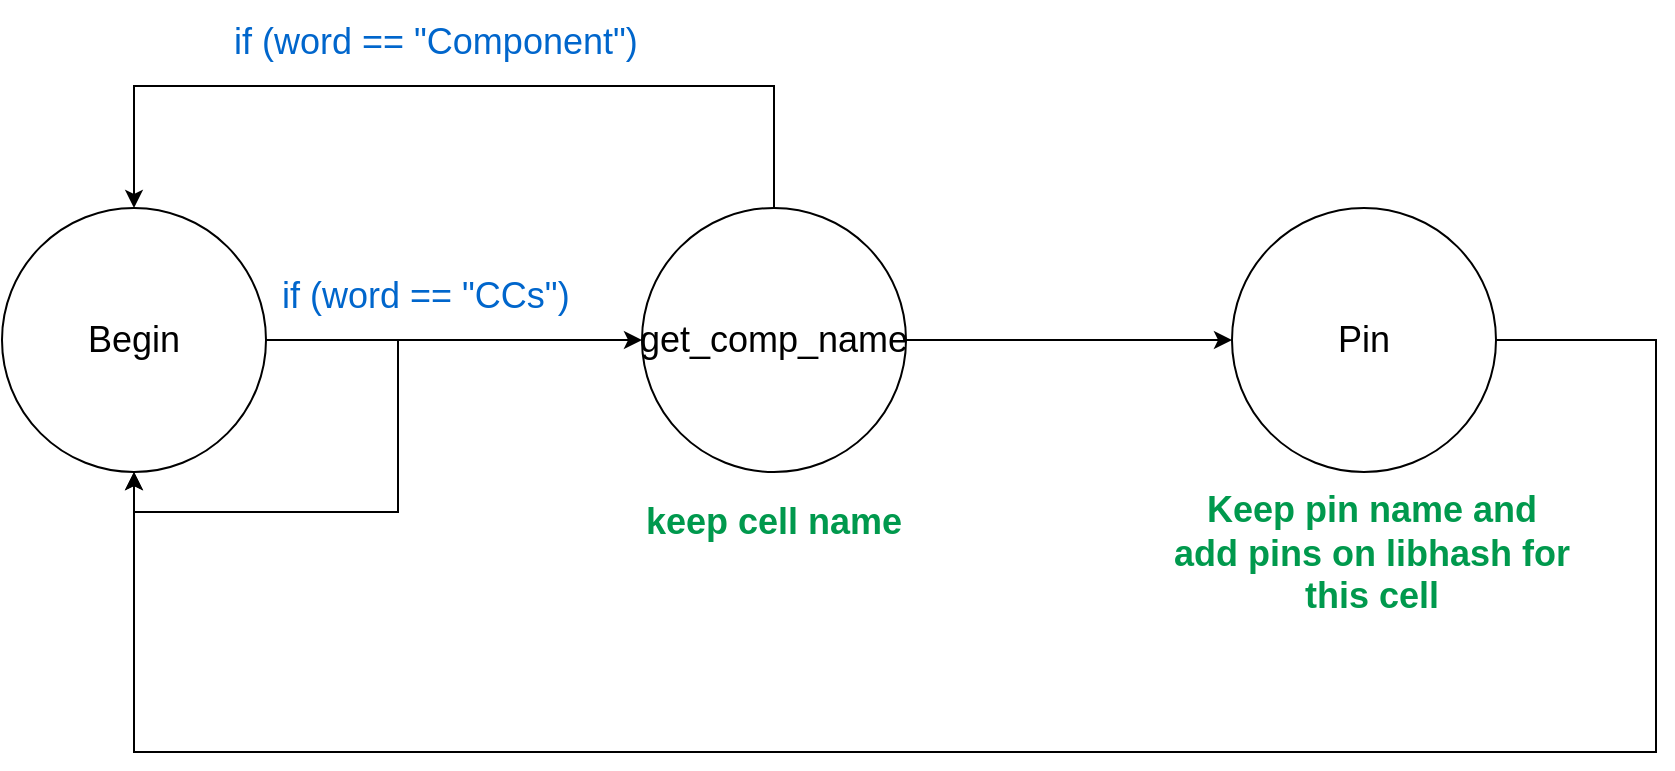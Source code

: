 <mxfile version="22.1.18" type="device">
  <diagram name="Page-1" id="itxUjWYvNmH4sVzir4aR">
    <mxGraphModel dx="2074" dy="1231" grid="0" gridSize="10" guides="1" tooltips="1" connect="1" arrows="1" fold="1" page="1" pageScale="1" pageWidth="2339" pageHeight="3300" math="0" shadow="0">
      <root>
        <mxCell id="0" />
        <mxCell id="1" parent="0" />
        <mxCell id="KMbIL7Nj7a4aRVGGerm7-7" style="edgeStyle=orthogonalEdgeStyle;rounded=0;orthogonalLoop=1;jettySize=auto;html=1;" edge="1" parent="1" source="KMbIL7Nj7a4aRVGGerm7-1" target="KMbIL7Nj7a4aRVGGerm7-3">
          <mxGeometry relative="1" as="geometry" />
        </mxCell>
        <mxCell id="KMbIL7Nj7a4aRVGGerm7-1" value="&lt;font style=&quot;font-size: 18px;&quot;&gt;Begin&lt;/font&gt;" style="ellipse;whiteSpace=wrap;html=1;aspect=fixed;" vertex="1" parent="1">
          <mxGeometry x="513" y="266" width="132" height="132" as="geometry" />
        </mxCell>
        <mxCell id="KMbIL7Nj7a4aRVGGerm7-8" style="edgeStyle=orthogonalEdgeStyle;rounded=0;orthogonalLoop=1;jettySize=auto;html=1;entryX=0;entryY=0.5;entryDx=0;entryDy=0;" edge="1" parent="1" source="KMbIL7Nj7a4aRVGGerm7-3" target="KMbIL7Nj7a4aRVGGerm7-4">
          <mxGeometry relative="1" as="geometry" />
        </mxCell>
        <mxCell id="KMbIL7Nj7a4aRVGGerm7-67" style="edgeStyle=orthogonalEdgeStyle;rounded=0;orthogonalLoop=1;jettySize=auto;html=1;entryX=0.5;entryY=0;entryDx=0;entryDy=0;exitX=0.5;exitY=0;exitDx=0;exitDy=0;" edge="1" parent="1" source="KMbIL7Nj7a4aRVGGerm7-3" target="KMbIL7Nj7a4aRVGGerm7-1">
          <mxGeometry relative="1" as="geometry">
            <Array as="points">
              <mxPoint x="899" y="205" />
              <mxPoint x="579" y="205" />
            </Array>
          </mxGeometry>
        </mxCell>
        <mxCell id="KMbIL7Nj7a4aRVGGerm7-3" value="&lt;font style=&quot;font-size: 18px;&quot;&gt;get_comp_name&lt;/font&gt;" style="ellipse;whiteSpace=wrap;html=1;aspect=fixed;" vertex="1" parent="1">
          <mxGeometry x="833" y="266" width="132" height="132" as="geometry" />
        </mxCell>
        <mxCell id="KMbIL7Nj7a4aRVGGerm7-71" style="edgeStyle=orthogonalEdgeStyle;rounded=0;orthogonalLoop=1;jettySize=auto;html=1;entryX=0.5;entryY=1;entryDx=0;entryDy=0;" edge="1" parent="1" source="KMbIL7Nj7a4aRVGGerm7-4" target="KMbIL7Nj7a4aRVGGerm7-1">
          <mxGeometry relative="1" as="geometry">
            <Array as="points">
              <mxPoint x="1340" y="332" />
              <mxPoint x="1340" y="538" />
              <mxPoint x="579" y="538" />
            </Array>
          </mxGeometry>
        </mxCell>
        <mxCell id="KMbIL7Nj7a4aRVGGerm7-4" value="&lt;font style=&quot;font-size: 18px;&quot;&gt;Pin&lt;/font&gt;" style="ellipse;whiteSpace=wrap;html=1;aspect=fixed;" vertex="1" parent="1">
          <mxGeometry x="1128" y="266" width="132" height="132" as="geometry" />
        </mxCell>
        <mxCell id="KMbIL7Nj7a4aRVGGerm7-11" value="&lt;span style=&quot;font-size: 18px;&quot;&gt;&lt;font color=&quot;#0066cc&quot;&gt;if (word == &quot;CCs&quot;)&lt;/font&gt;&lt;/span&gt;" style="text;html=1;strokeColor=none;fillColor=none;align=left;verticalAlign=middle;whiteSpace=wrap;rounded=0;" vertex="1" parent="1">
          <mxGeometry x="651" y="289" width="158" height="41" as="geometry" />
        </mxCell>
        <mxCell id="KMbIL7Nj7a4aRVGGerm7-14" value="&lt;span style=&quot;font-size: 18px;&quot;&gt;&lt;font color=&quot;#00994d&quot;&gt;&lt;b&gt;keep cell name&lt;/b&gt;&lt;/font&gt;&lt;/span&gt;" style="text;html=1;strokeColor=none;fillColor=none;align=center;verticalAlign=middle;whiteSpace=wrap;rounded=0;" vertex="1" parent="1">
          <mxGeometry x="799" y="402" width="200" height="41" as="geometry" />
        </mxCell>
        <mxCell id="KMbIL7Nj7a4aRVGGerm7-37" style="edgeStyle=orthogonalEdgeStyle;rounded=0;orthogonalLoop=1;jettySize=auto;html=1;entryX=0.5;entryY=1;entryDx=0;entryDy=0;exitX=1;exitY=0.5;exitDx=0;exitDy=0;" edge="1" parent="1" source="KMbIL7Nj7a4aRVGGerm7-1" target="KMbIL7Nj7a4aRVGGerm7-1">
          <mxGeometry relative="1" as="geometry">
            <Array as="points">
              <mxPoint x="711" y="332" />
              <mxPoint x="711" y="418" />
              <mxPoint x="579" y="418" />
            </Array>
          </mxGeometry>
        </mxCell>
        <mxCell id="KMbIL7Nj7a4aRVGGerm7-68" value="&lt;span style=&quot;font-size: 18px;&quot;&gt;&lt;font color=&quot;#0066cc&quot;&gt;if (word == &quot;Component&quot;)&lt;/font&gt;&lt;/span&gt;" style="text;html=1;strokeColor=none;fillColor=none;align=left;verticalAlign=middle;whiteSpace=wrap;rounded=0;" vertex="1" parent="1">
          <mxGeometry x="627" y="162" width="221" height="41" as="geometry" />
        </mxCell>
        <mxCell id="KMbIL7Nj7a4aRVGGerm7-72" value="&lt;span style=&quot;font-size: 18px;&quot;&gt;&lt;font color=&quot;#00994d&quot;&gt;&lt;b&gt;Keep pin name and add pins on libhash for this cell&lt;/b&gt;&lt;/font&gt;&lt;/span&gt;" style="text;html=1;strokeColor=none;fillColor=none;align=center;verticalAlign=middle;whiteSpace=wrap;rounded=0;" vertex="1" parent="1">
          <mxGeometry x="1098" y="418" width="200" height="41" as="geometry" />
        </mxCell>
      </root>
    </mxGraphModel>
  </diagram>
</mxfile>
